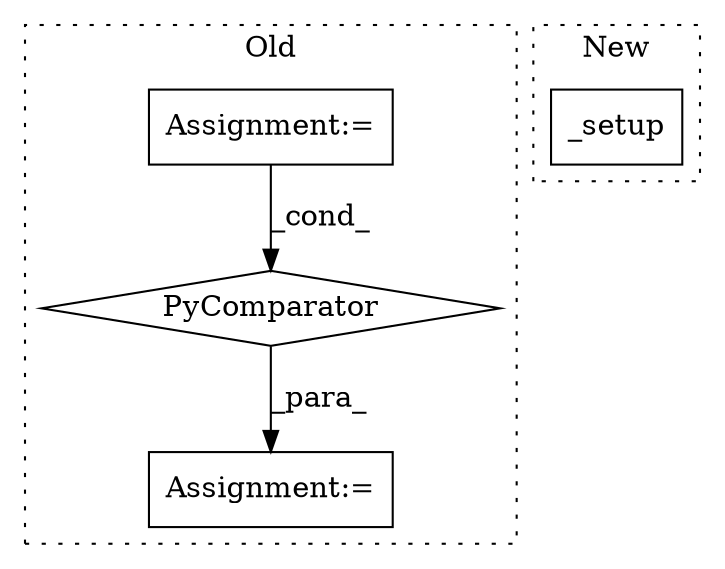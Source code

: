 digraph G {
subgraph cluster0 {
1 [label="PyComparator" a="113" s="2016" l="37" shape="diamond"];
3 [label="Assignment:=" a="7" s="1928" l="12" shape="box"];
4 [label="Assignment:=" a="7" s="1880" l="1" shape="box"];
label = "Old";
style="dotted";
}
subgraph cluster1 {
2 [label="_setup" a="32" s="1864" l="8" shape="box"];
label = "New";
style="dotted";
}
1 -> 3 [label="_para_"];
4 -> 1 [label="_cond_"];
}